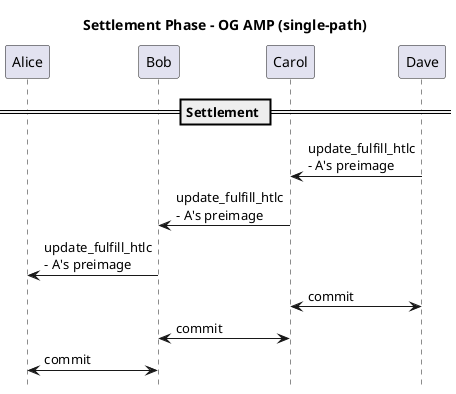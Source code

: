 @startuml
title Settlement Phase - OG AMP (single-path)
hide footbox
participant Alice
participant Bob
participant Carol
participant Dave

== Settlement ==

Dave -> Carol: update_fulfill_htlc\n- A's preimage
Carol -> Bob: update_fulfill_htlc\n- A's preimage
Bob -> Alice: update_fulfill_htlc\n- A's preimage

Dave <-> Carol: commit
Carol <-> Bob: commit
Bob <-> Alice: commit

@enduml
